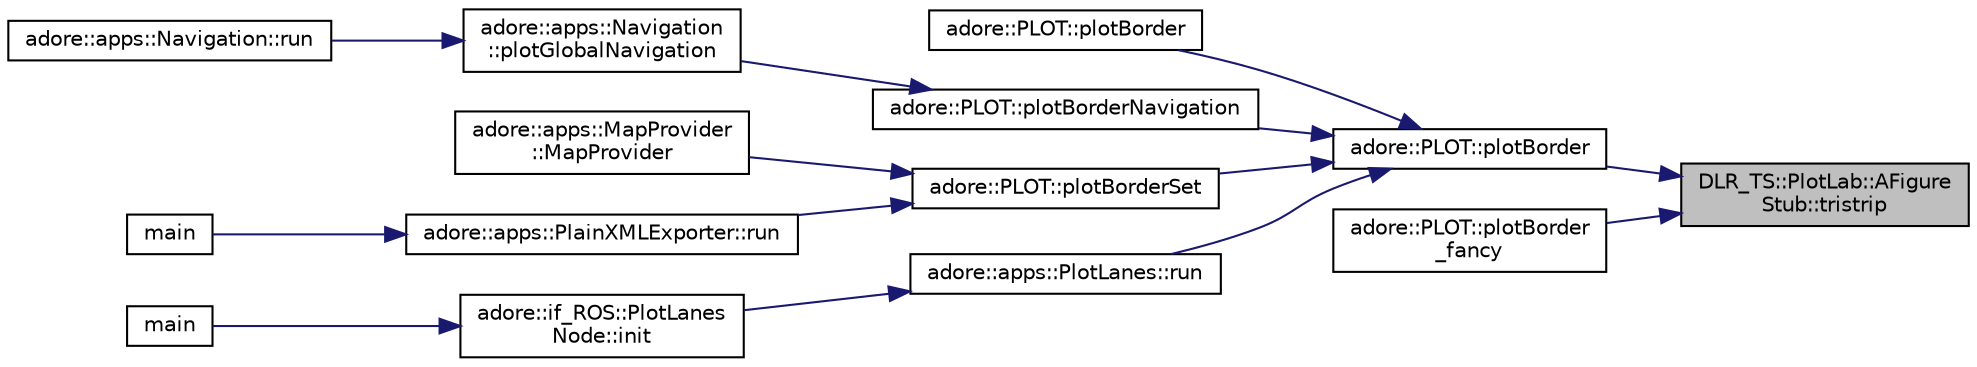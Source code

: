 digraph "DLR_TS::PlotLab::AFigureStub::tristrip"
{
 // LATEX_PDF_SIZE
  edge [fontname="Helvetica",fontsize="10",labelfontname="Helvetica",labelfontsize="10"];
  node [fontname="Helvetica",fontsize="10",shape=record];
  rankdir="RL";
  Node1 [label="DLR_TS::PlotLab::AFigure\lStub::tristrip",height=0.2,width=0.4,color="black", fillcolor="grey75", style="filled", fontcolor="black",tooltip=" "];
  Node1 -> Node2 [dir="back",color="midnightblue",fontsize="10",style="solid",fontname="Helvetica"];
  Node2 [label="adore::PLOT::plotBorder",height=0.2,width=0.4,color="black", fillcolor="white", style="filled",URL="$namespaceadore_1_1PLOT.html#ac157afb98167a75b689e6ef5af6c2b71",tooltip=" "];
  Node2 -> Node3 [dir="back",color="midnightblue",fontsize="10",style="solid",fontname="Helvetica"];
  Node3 [label="adore::PLOT::plotBorder",height=0.2,width=0.4,color="black", fillcolor="white", style="filled",URL="$namespaceadore_1_1PLOT.html#ae196038478ceb8c5d8063e0f4f9e5945",tooltip=" "];
  Node2 -> Node4 [dir="back",color="midnightblue",fontsize="10",style="solid",fontname="Helvetica"];
  Node4 [label="adore::PLOT::plotBorderNavigation",height=0.2,width=0.4,color="black", fillcolor="white", style="filled",URL="$namespaceadore_1_1PLOT.html#a1a0ee92347b1b14f1cfa73a043c0188c",tooltip=" "];
  Node4 -> Node5 [dir="back",color="midnightblue",fontsize="10",style="solid",fontname="Helvetica"];
  Node5 [label="adore::apps::Navigation\l::plotGlobalNavigation",height=0.2,width=0.4,color="black", fillcolor="white", style="filled",URL="$classadore_1_1apps_1_1Navigation.html#a354c9db73fc2a15abe49fc68593b80ac",tooltip=" "];
  Node5 -> Node6 [dir="back",color="midnightblue",fontsize="10",style="solid",fontname="Helvetica"];
  Node6 [label="adore::apps::Navigation::run",height=0.2,width=0.4,color="black", fillcolor="white", style="filled",URL="$classadore_1_1apps_1_1Navigation.html#a4be14a35fd450f46452afc37e44d15a6",tooltip=" "];
  Node2 -> Node7 [dir="back",color="midnightblue",fontsize="10",style="solid",fontname="Helvetica"];
  Node7 [label="adore::PLOT::plotBorderSet",height=0.2,width=0.4,color="black", fillcolor="white", style="filled",URL="$namespaceadore_1_1PLOT.html#a1a04f470365d4993dff7c6172fd181a5",tooltip=" "];
  Node7 -> Node8 [dir="back",color="midnightblue",fontsize="10",style="solid",fontname="Helvetica"];
  Node8 [label="adore::apps::MapProvider\l::MapProvider",height=0.2,width=0.4,color="black", fillcolor="white", style="filled",URL="$classadore_1_1apps_1_1MapProvider.html#a1d9aa34b5f68408f3d494a1fad7b62be",tooltip=" "];
  Node7 -> Node9 [dir="back",color="midnightblue",fontsize="10",style="solid",fontname="Helvetica"];
  Node9 [label="adore::apps::PlainXMLExporter::run",height=0.2,width=0.4,color="black", fillcolor="white", style="filled",URL="$classadore_1_1apps_1_1PlainXMLExporter.html#acd64af468d0194ac614c575d91df877e",tooltip=" "];
  Node9 -> Node10 [dir="back",color="midnightblue",fontsize="10",style="solid",fontname="Helvetica"];
  Node10 [label="main",height=0.2,width=0.4,color="black", fillcolor="white", style="filled",URL="$plainxmlexporter_8cpp.html#a3c04138a5bfe5d72780bb7e82a18e627",tooltip=" "];
  Node2 -> Node11 [dir="back",color="midnightblue",fontsize="10",style="solid",fontname="Helvetica"];
  Node11 [label="adore::apps::PlotLanes::run",height=0.2,width=0.4,color="black", fillcolor="white", style="filled",URL="$classadore_1_1apps_1_1PlotLanes.html#af0a11cee35c011843c339aac760ca2db",tooltip=" "];
  Node11 -> Node12 [dir="back",color="midnightblue",fontsize="10",style="solid",fontname="Helvetica"];
  Node12 [label="adore::if_ROS::PlotLanes\lNode::init",height=0.2,width=0.4,color="black", fillcolor="white", style="filled",URL="$classadore_1_1if__ROS_1_1PlotLanesNode.html#a784126bbfb438fe1ac65e2a8b8e44d37",tooltip=" "];
  Node12 -> Node13 [dir="back",color="midnightblue",fontsize="10",style="solid",fontname="Helvetica"];
  Node13 [label="main",height=0.2,width=0.4,color="black", fillcolor="white", style="filled",URL="$plot__lanes__node_8cpp.html#a3c04138a5bfe5d72780bb7e82a18e627",tooltip=" "];
  Node1 -> Node14 [dir="back",color="midnightblue",fontsize="10",style="solid",fontname="Helvetica"];
  Node14 [label="adore::PLOT::plotBorder\l_fancy",height=0.2,width=0.4,color="black", fillcolor="white", style="filled",URL="$namespaceadore_1_1PLOT.html#a0c82a93ad086fd2da386e5d0dcdd23d3",tooltip="plots a border object, including left neighbor if !=0 into figure object"];
}

